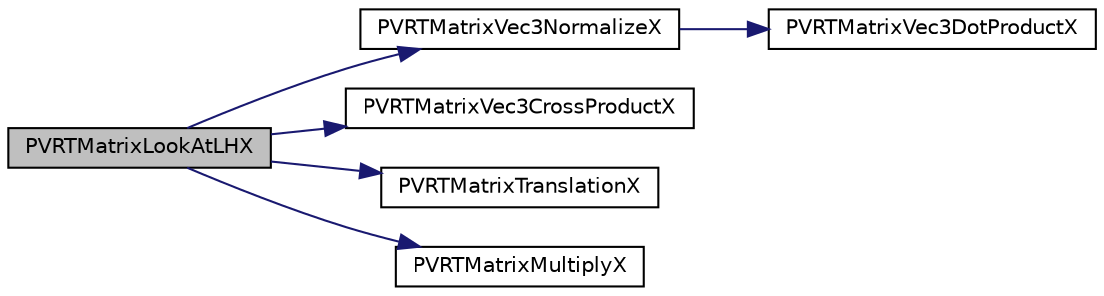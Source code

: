 digraph "PVRTMatrixLookAtLHX"
{
  edge [fontname="Helvetica",fontsize="10",labelfontname="Helvetica",labelfontsize="10"];
  node [fontname="Helvetica",fontsize="10",shape=record];
  rankdir="LR";
  Node1 [label="PVRTMatrixLookAtLHX",height=0.2,width=0.4,color="black", fillcolor="grey75", style="filled", fontcolor="black"];
  Node1 -> Node2 [color="midnightblue",fontsize="10",style="solid",fontname="Helvetica"];
  Node2 [label="PVRTMatrixVec3NormalizeX",height=0.2,width=0.4,color="black", fillcolor="white", style="filled",URL="$_p_v_r_t_matrix_8h.html#a62d32f83733f2b73bfa520f8a2d3e05c"];
  Node2 -> Node3 [color="midnightblue",fontsize="10",style="solid",fontname="Helvetica"];
  Node3 [label="PVRTMatrixVec3DotProductX",height=0.2,width=0.4,color="black", fillcolor="white", style="filled",URL="$_p_v_r_t_matrix_8h.html#ac908d01d6d545eb7c60eb6f67775f58c"];
  Node1 -> Node4 [color="midnightblue",fontsize="10",style="solid",fontname="Helvetica"];
  Node4 [label="PVRTMatrixVec3CrossProductX",height=0.2,width=0.4,color="black", fillcolor="white", style="filled",URL="$_p_v_r_t_matrix_8h.html#a74b56e545192b0aa87082e3ed20491d6"];
  Node1 -> Node5 [color="midnightblue",fontsize="10",style="solid",fontname="Helvetica"];
  Node5 [label="PVRTMatrixTranslationX",height=0.2,width=0.4,color="black", fillcolor="white", style="filled",URL="$_p_v_r_t_matrix_8h.html#a58f496fa72bf50eb12babe74fa3f622e"];
  Node1 -> Node6 [color="midnightblue",fontsize="10",style="solid",fontname="Helvetica"];
  Node6 [label="PVRTMatrixMultiplyX",height=0.2,width=0.4,color="black", fillcolor="white", style="filled",URL="$_p_v_r_t_matrix_8h.html#a30b7d712629ad8f52063773d99efbb55"];
}
